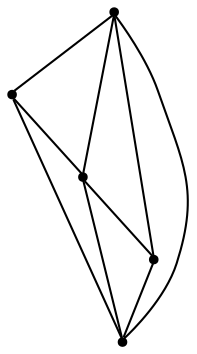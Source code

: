 graph {
  node [shape=point,comment="{\"directed\":false,\"doi\":\"10.4230/LIPIcs.GD.2024.11\",\"figure\":\"15 (1)\"}"]

  v0 [pos="842.7570898683298,598.1256522806424"]
  v1 [pos="759.4007981337438,598.1256522806424"]
  v2 [pos="626.0307313584063,598.1256522806424"]
  v3 [pos="559.3456979707375,598.1256522806424"]
  v4 [pos="442.64689749179274,598.1256522806424"]

  v0 -- v4 [id="-1",pos="842.7570898683298,598.1256522806424 842.7571534641334,690.1747782256691 768.1157762758585,764.798255065456 676.0445699949615,764.798255065456 583.9733637140646,764.798255065456 509.33198652578966,690.1747782256691 509.33198652578966,598.1256522806424 509.33198652578966,579.7166663549262 494.4028716235268,564.7911317236797 475.9894698319553,564.7911317236797 457.57606804038386,564.7911317236797 442.6469531381209,579.7166663549262 442.64689749179274,598.1256522806424"]
  v4 -- v1 [id="-2",pos="442.64689749179274,598.1256522806424 442.6469531381209,533.69000522419 494.89468977090337,481.4548303312728 559.3457615665412,481.4548303312728 623.796865160081,481.4548303312728 676.0445699949615,533.69000522419 676.0445699949615,598.1256522806424 676.0445699949615,621.1389510557344 694.7038967591722,639.7938029768458 717.7227158622545,639.7938029768458 740.7415349653368,639.7938029768458 759.4008617295475,621.1389510557344 759.4007981337438,598.1256522806424"]
  v3 -- v4 [id="-3",pos="559.3456979707375,598.1256522806424 559.3457615665412,565.9078605426923 533.221909149101,539.7902413059576 500.9963573523311,539.7902413059576 468.77080555556125,539.7902413059576 442.6469531381209,565.9078605426923 442.64689749179274,598.1256522806424"]
  v3 -- v1 [id="-4",pos="559.3456979707375,598.1256522806424 559.3498952937772,569.6746267778087 582.4187642943167,546.6112901081276 610.8766145028986,546.6071573722339 639.3344647114806,546.6071573722339 662.4033337120202,569.6746267778087 662.4033337120202,598.1256522806424 662.4074674392562,624.9057808714031 684.1176120952298,646.6107190431221 710.9041645844018,646.6107190431221 737.6907170735739,646.6148517790158 759.4008617295475,624.9057808714031 759.4007981337438,598.1256522806424"]
  v2 -- v3 [id="-5",pos="626.0307313584063,598.1256522806424 626.03079495421,579.7166663549262 611.101680051947,564.7911317236797 592.6882782603756,564.7911317236797 574.2748764688041,564.7911317236797 559.3457615665412,579.7166663549262 559.3456979707375,598.1256522806424"]
  v3 -- v0 [id="-6",pos="559.3456979707375,598.1256522806424 559.3457615665412,676.3701051493288 622.7882357145011,739.797364647734 701.0514575153373,739.797364647734 779.3146793161736,739.797364647734 842.7571534641334,676.3701051493288 842.7570898683298,598.1256522806424"]
  v2 -- v0 [id="-7",pos="626.0307313584063,598.1256522806424 626.03079495421,657.9569229071667 674.5483515229464,706.4628440907713 734.3939742091717,706.4628440907713 794.2395968953969,706.4628440907713 842.7571534641334,657.9569229071667 842.7570898683298,598.1256522806424"]
  v1 -- v2 [id="-8",pos="759.4007981337438,598.1256522806424 757.646189911578,634.460284774176 728.1839075804558,663.915501518611 691.840559296512,663.915501518611 655.4972746083719,663.915501518611 626.0349922772496,634.460284774176 626.0307313584063,598.1256522806424"]
  v1 -- v0 [id="-9",pos="759.4007981337438,598.1256522806424 759.4008617295475,621.1389510557344 778.0601884937581,639.7938029768458 801.0790075968404,639.7938029768458 824.0978266999227,639.7938029768458 842.7571534641334,621.1389510557344 842.7570898683298,598.1256522806424"]
}